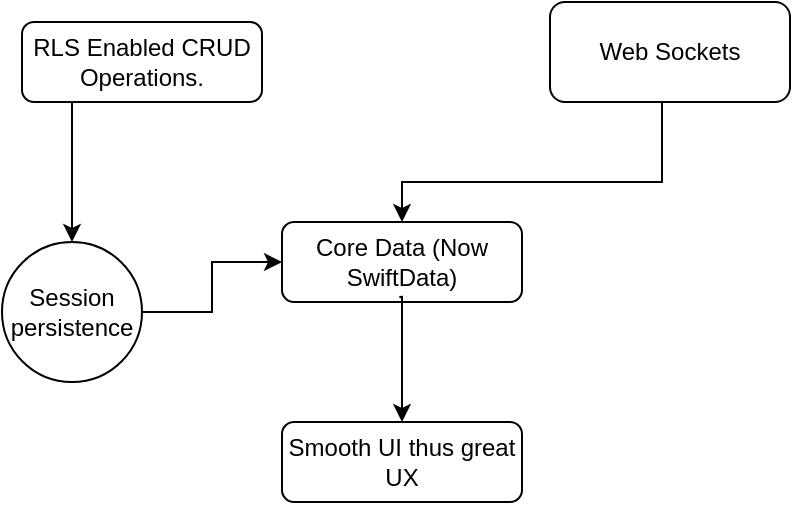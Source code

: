 <mxfile version="26.1.1">
  <diagram id="C5RBs43oDa-KdzZeNtuy" name="Page-1">
    <mxGraphModel dx="1024" dy="541" grid="1" gridSize="10" guides="1" tooltips="1" connect="1" arrows="1" fold="1" page="1" pageScale="1" pageWidth="827" pageHeight="1169" math="0" shadow="0">
      <root>
        <mxCell id="WIyWlLk6GJQsqaUBKTNV-0" />
        <mxCell id="WIyWlLk6GJQsqaUBKTNV-1" parent="WIyWlLk6GJQsqaUBKTNV-0" />
        <mxCell id="WIyWlLk6GJQsqaUBKTNV-3" value="RLS Enabled CRUD Operations." style="rounded=1;whiteSpace=wrap;html=1;fontSize=12;glass=0;strokeWidth=1;shadow=0;" parent="WIyWlLk6GJQsqaUBKTNV-1" vertex="1">
          <mxGeometry x="30" y="80" width="120" height="40" as="geometry" />
        </mxCell>
        <mxCell id="tVE6UECVIYX7xj4RieT--2" value="" style="edgeStyle=orthogonalEdgeStyle;rounded=0;orthogonalLoop=1;jettySize=auto;html=1;exitX=0.5;exitY=1;exitDx=0;exitDy=0;entryX=0.5;entryY=0;entryDx=0;entryDy=0;" parent="WIyWlLk6GJQsqaUBKTNV-1" source="WIyWlLk6GJQsqaUBKTNV-3" target="4nVjLJE1Z5c0Gdx7oWBr-0" edge="1">
          <mxGeometry relative="1" as="geometry">
            <mxPoint x="260" y="150" as="sourcePoint" />
            <mxPoint x="130" y="170" as="targetPoint" />
            <Array as="points">
              <mxPoint x="55" y="120" />
            </Array>
          </mxGeometry>
        </mxCell>
        <mxCell id="tVE6UECVIYX7xj4RieT--0" value="Core Data (Now SwiftData)" style="rounded=1;whiteSpace=wrap;html=1;fontSize=12;glass=0;strokeWidth=1;shadow=0;" parent="WIyWlLk6GJQsqaUBKTNV-1" vertex="1">
          <mxGeometry x="160" y="180" width="120" height="40" as="geometry" />
        </mxCell>
        <mxCell id="tVE6UECVIYX7xj4RieT--1" value="Smooth UI thus great UX" style="rounded=1;whiteSpace=wrap;html=1;fontSize=12;glass=0;strokeWidth=1;shadow=0;" parent="WIyWlLk6GJQsqaUBKTNV-1" vertex="1">
          <mxGeometry x="160" y="280" width="120" height="40" as="geometry" />
        </mxCell>
        <mxCell id="tVE6UECVIYX7xj4RieT--3" value="" style="edgeStyle=orthogonalEdgeStyle;rounded=0;orthogonalLoop=1;jettySize=auto;html=1;exitX=0.489;exitY=0.936;exitDx=0;exitDy=0;exitPerimeter=0;entryX=0.5;entryY=0;entryDx=0;entryDy=0;" parent="WIyWlLk6GJQsqaUBKTNV-1" source="tVE6UECVIYX7xj4RieT--0" target="tVE6UECVIYX7xj4RieT--1" edge="1">
          <mxGeometry relative="1" as="geometry">
            <mxPoint x="230" y="230" as="sourcePoint" />
            <mxPoint x="180" y="280" as="targetPoint" />
            <Array as="points">
              <mxPoint x="220" y="217" />
            </Array>
          </mxGeometry>
        </mxCell>
        <mxCell id="LiCzYZwqAmYGHV23AQOs-0" value="Web Sockets" style="rounded=1;whiteSpace=wrap;html=1;" parent="WIyWlLk6GJQsqaUBKTNV-1" vertex="1">
          <mxGeometry x="294" y="70" width="120" height="50" as="geometry" />
        </mxCell>
        <mxCell id="LiCzYZwqAmYGHV23AQOs-1" value="" style="edgeStyle=orthogonalEdgeStyle;rounded=0;orthogonalLoop=1;jettySize=auto;html=1;entryX=0.5;entryY=0;entryDx=0;entryDy=0;exitX=0.5;exitY=1;exitDx=0;exitDy=0;" parent="WIyWlLk6GJQsqaUBKTNV-1" source="LiCzYZwqAmYGHV23AQOs-0" target="tVE6UECVIYX7xj4RieT--0" edge="1">
          <mxGeometry relative="1" as="geometry">
            <mxPoint x="210" y="140" as="sourcePoint" />
            <mxPoint x="340" y="200" as="targetPoint" />
            <Array as="points">
              <mxPoint x="350" y="160" />
              <mxPoint x="220" y="160" />
            </Array>
          </mxGeometry>
        </mxCell>
        <mxCell id="4nVjLJE1Z5c0Gdx7oWBr-1" value="" style="edgeStyle=orthogonalEdgeStyle;rounded=0;orthogonalLoop=1;jettySize=auto;html=1;" edge="1" parent="WIyWlLk6GJQsqaUBKTNV-1" source="4nVjLJE1Z5c0Gdx7oWBr-0" target="tVE6UECVIYX7xj4RieT--0">
          <mxGeometry relative="1" as="geometry" />
        </mxCell>
        <mxCell id="4nVjLJE1Z5c0Gdx7oWBr-0" value="Session persistence" style="ellipse;whiteSpace=wrap;html=1;" vertex="1" parent="WIyWlLk6GJQsqaUBKTNV-1">
          <mxGeometry x="20" y="190" width="70" height="70" as="geometry" />
        </mxCell>
      </root>
    </mxGraphModel>
  </diagram>
</mxfile>

